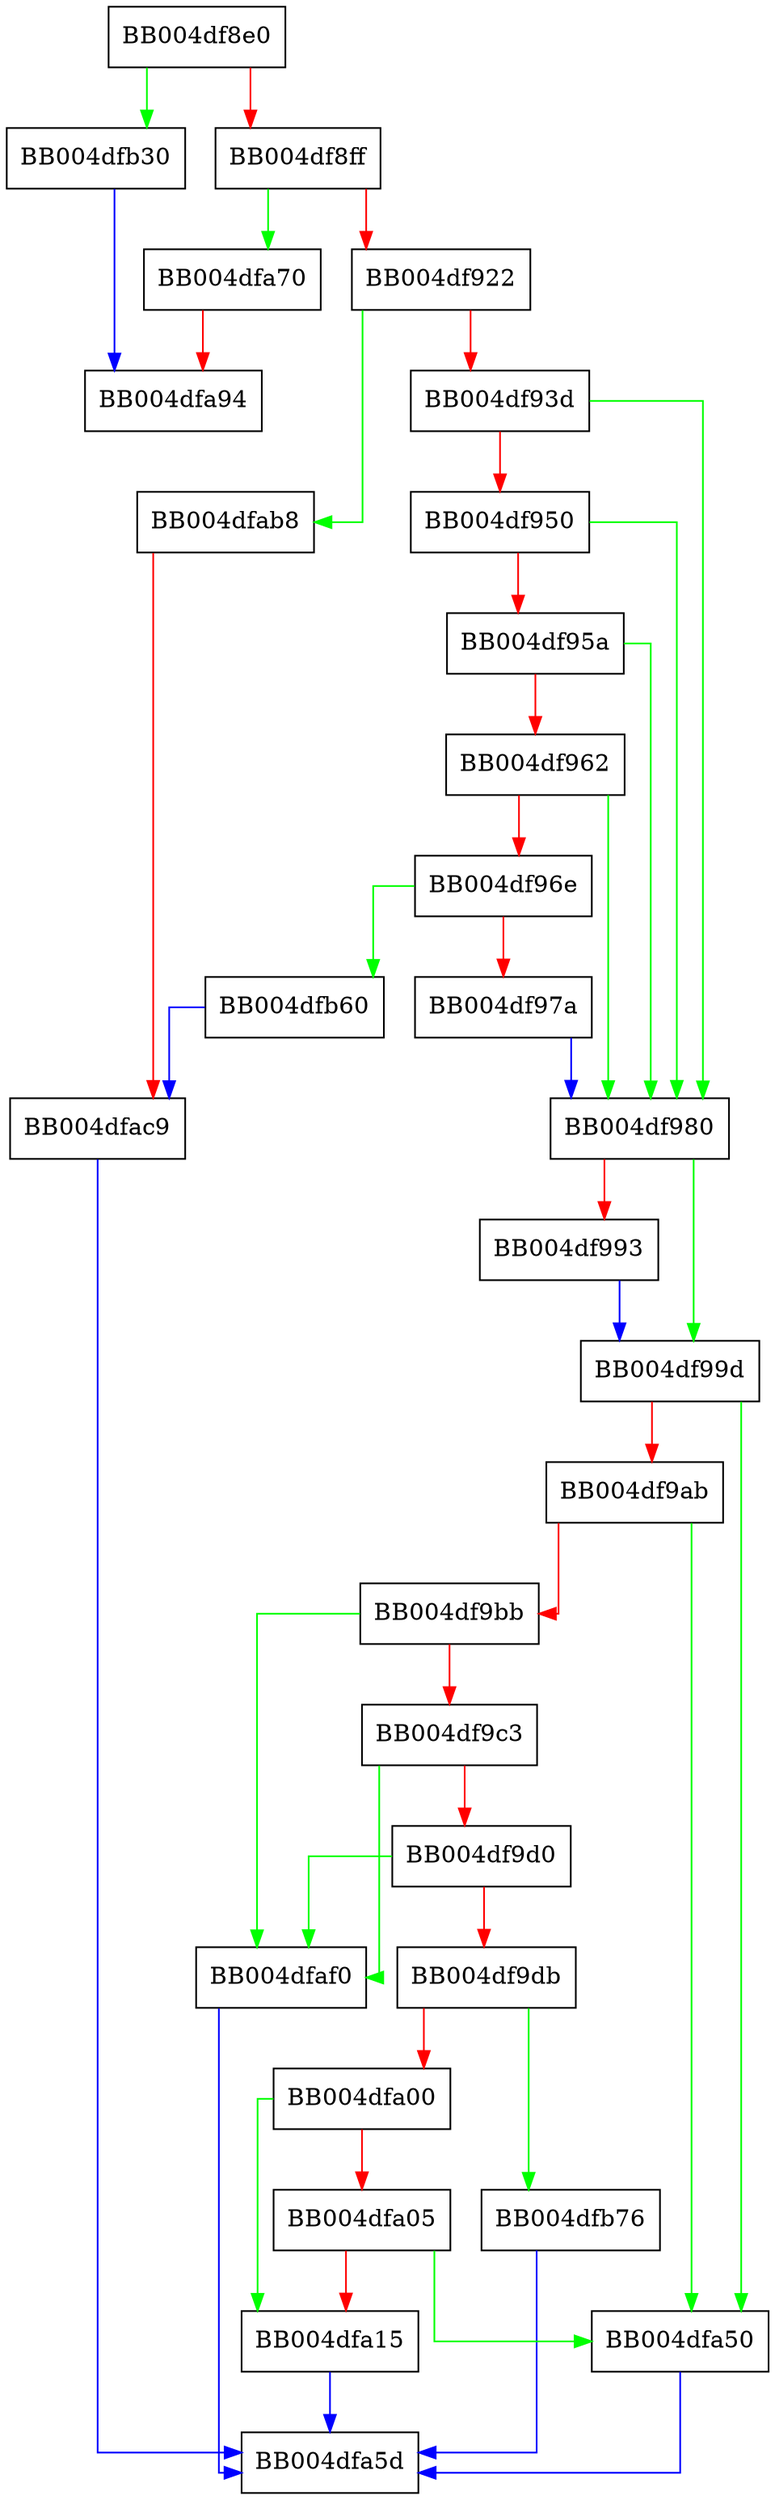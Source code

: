 digraph set_client_ciphersuite {
  node [shape="box"];
  graph [splines=ortho];
  BB004df8e0 -> BB004dfb30 [color="green"];
  BB004df8e0 -> BB004df8ff [color="red"];
  BB004df8ff -> BB004dfa70 [color="green"];
  BB004df8ff -> BB004df922 [color="red"];
  BB004df922 -> BB004dfab8 [color="green"];
  BB004df922 -> BB004df93d [color="red"];
  BB004df93d -> BB004df980 [color="green"];
  BB004df93d -> BB004df950 [color="red"];
  BB004df950 -> BB004df980 [color="green"];
  BB004df950 -> BB004df95a [color="red"];
  BB004df95a -> BB004df980 [color="green"];
  BB004df95a -> BB004df962 [color="red"];
  BB004df962 -> BB004df980 [color="green"];
  BB004df962 -> BB004df96e [color="red"];
  BB004df96e -> BB004dfb60 [color="green"];
  BB004df96e -> BB004df97a [color="red"];
  BB004df97a -> BB004df980 [color="blue"];
  BB004df980 -> BB004df99d [color="green"];
  BB004df980 -> BB004df993 [color="red"];
  BB004df993 -> BB004df99d [color="blue"];
  BB004df99d -> BB004dfa50 [color="green"];
  BB004df99d -> BB004df9ab [color="red"];
  BB004df9ab -> BB004dfa50 [color="green"];
  BB004df9ab -> BB004df9bb [color="red"];
  BB004df9bb -> BB004dfaf0 [color="green"];
  BB004df9bb -> BB004df9c3 [color="red"];
  BB004df9c3 -> BB004dfaf0 [color="green"];
  BB004df9c3 -> BB004df9d0 [color="red"];
  BB004df9d0 -> BB004dfaf0 [color="green"];
  BB004df9d0 -> BB004df9db [color="red"];
  BB004df9db -> BB004dfb76 [color="green"];
  BB004df9db -> BB004dfa00 [color="red"];
  BB004dfa00 -> BB004dfa15 [color="green"];
  BB004dfa00 -> BB004dfa05 [color="red"];
  BB004dfa05 -> BB004dfa50 [color="green"];
  BB004dfa05 -> BB004dfa15 [color="red"];
  BB004dfa15 -> BB004dfa5d [color="blue"];
  BB004dfa50 -> BB004dfa5d [color="blue"];
  BB004dfa70 -> BB004dfa94 [color="red"];
  BB004dfab8 -> BB004dfac9 [color="red"];
  BB004dfac9 -> BB004dfa5d [color="blue"];
  BB004dfaf0 -> BB004dfa5d [color="blue"];
  BB004dfb30 -> BB004dfa94 [color="blue"];
  BB004dfb60 -> BB004dfac9 [color="blue"];
  BB004dfb76 -> BB004dfa5d [color="blue"];
}